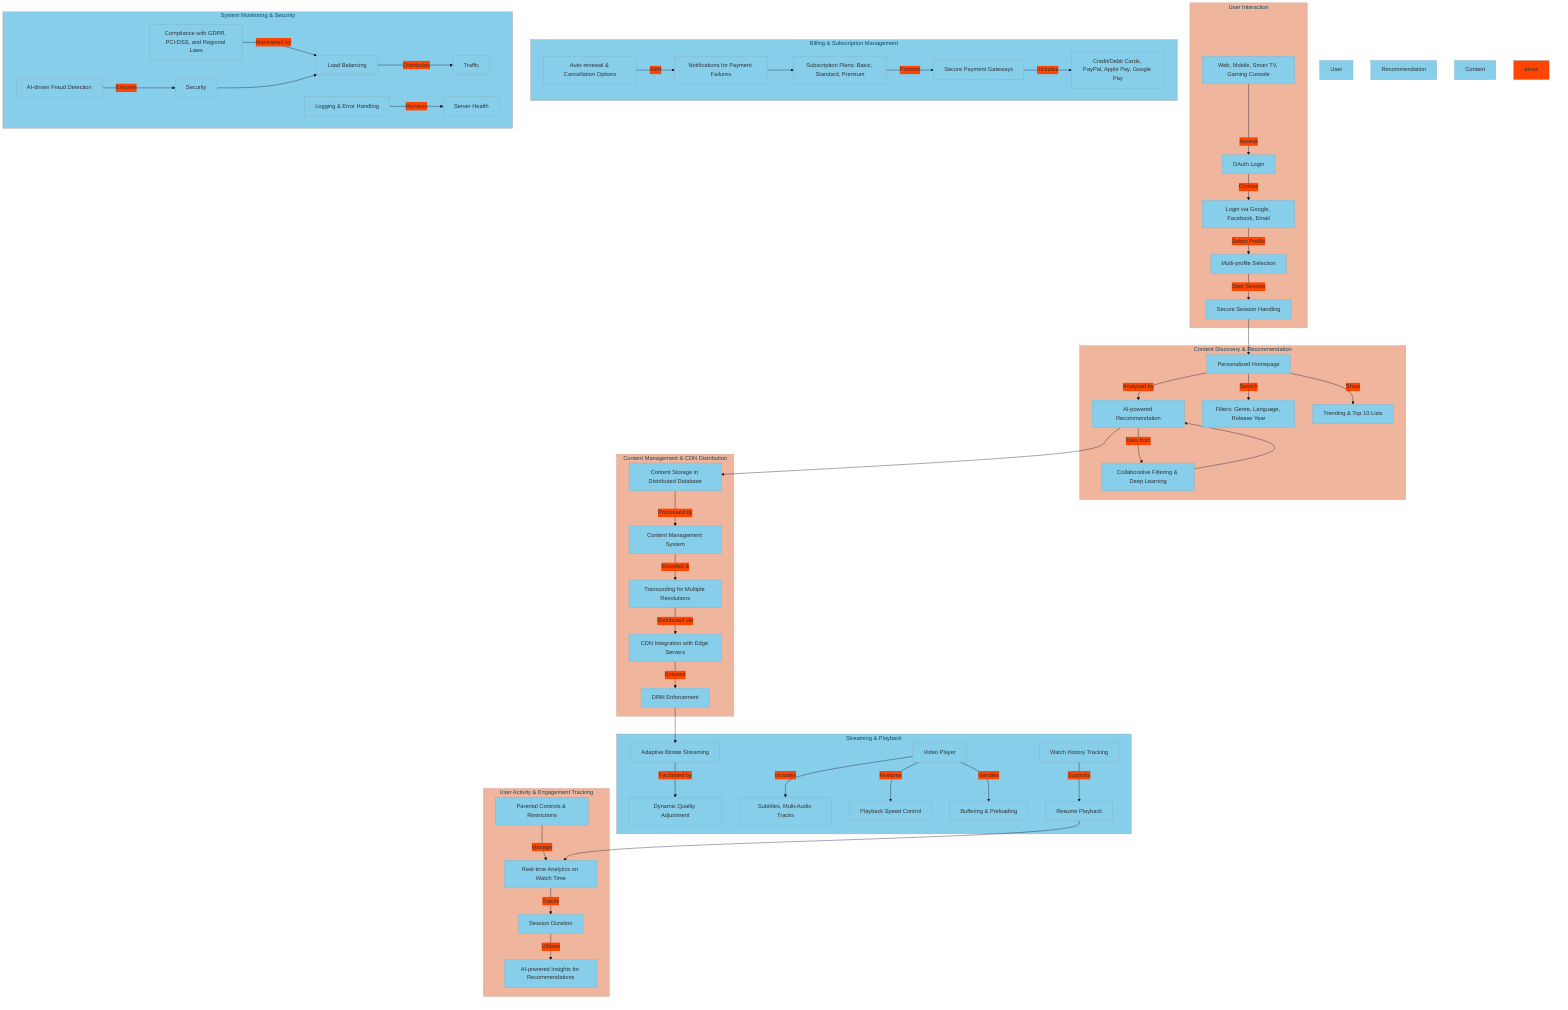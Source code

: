 %%{init: {'theme': 'base', 'themeVariables': {'background': '#F5F5DC', 'primaryColor': '#87CEEB', 'edgeLabelBackground': '#FF4500'}}}%%
flowchart TD
    subgraph User Interaction [User Interaction]
        style User Interaction fill:#87CEEB
        A[Web, Mobile, Smart TV, Gaming Console] -->|Access| B[OAuth Login]
        B -->|Choose| C[Login via Google, Facebook, Email]
        C -->|Select Profile| D[Multi-profile Selection]
        D -->|Start Session| E[Secure Session Handling]
    end

    subgraph Recommendation Engine [Content Discovery & Recommendation]
        style Recommendation Engine fill:#87CEEB
        F[Personalized Homepage] -->|Analyzed by| G[AI-powered Recommendation]
        G -->|Data from| H[Collaborative Filtering & Deep Learning]
        F -->|Search| I[Filters: Genre, Language, Release Year]
        F -->|Show| J[Trending & Top 10 Lists]
    end

    subgraph Content Management [Content Management & CDN Distribution]
        style Content Management fill:#87CEEB
        K[Content Storage in Distributed Database] -->|Processed by| L[Content Management System]
        L -->|Encoded &| M[Transcoding for Multiple Resolutions]
        M -->|Distributed via| N[CDN Integration with Edge Servers]
        N -->|Ensures| O[DRM Enforcement]
    end

    subgraph Streaming [Streaming & Playback]
        style Streaming fill:#87CEEB
        P[Adaptive Bitrate Streaming] -->|Facilitated by| Q[Dynamic Quality Adjustment]
        R[Video Player] -->|Includes| S[Subtitles, Multi-Audio Tracks]
        R -->|Features| T[Playback Speed Control]
        R -->|Handles| U[Buffering & Preloading]
        V[Watch History Tracking] -->|Supports| W[Resume Playback]
    end

    subgraph User Activity [User Activity & Engagement Tracking]
        style User Activity fill:#87CEEB
        X[Real-time Analytics on Watch Time] -->|Tracks| Y[Session Duration]
        Y -->|Utilizes| Z[AI-powered Insights for Recommendations]
        AA[Parental Controls & Restrictions] -->|Manage| X
    end

    subgraph Billing [Billing & Subscription Management]
        style Billing fill:#87CEEB
        AB[Subscription Plans: Basic, Standard, Premium] -->|Process| AC[Secure Payment Gateways]
        AC -->|Includes| AD[Credit/Debit Cards, PayPal, Apple Pay, Google Pay]
        AE[Auto-renewal & Cancellation Options] -->|Alert| AF[Notifications for Payment Failures]
    end

    subgraph Monitoring [System Monitoring & Security]
        style Monitoring fill:#87CEEB
        AG[Load Balancing] -->|Distributes| AH[Traffic]
        AI[Logging & Error Handling] -->|Monitors| AJ[Server Health]
        AK[AI-driven Fraud Detection] -->|Ensures| AL[Security]
        AM[Compliance with GDPR, PCI-DSS, and Regional Laws] -->|Maintained by| AG
    end

    %% Data flow arrows
    E --> F
    H --> G
    G --> K
    O --> P
    W --> X
    AF --> AB
    AL --> AG

    %% Styling arrows
    style arrow fill:#FF4500